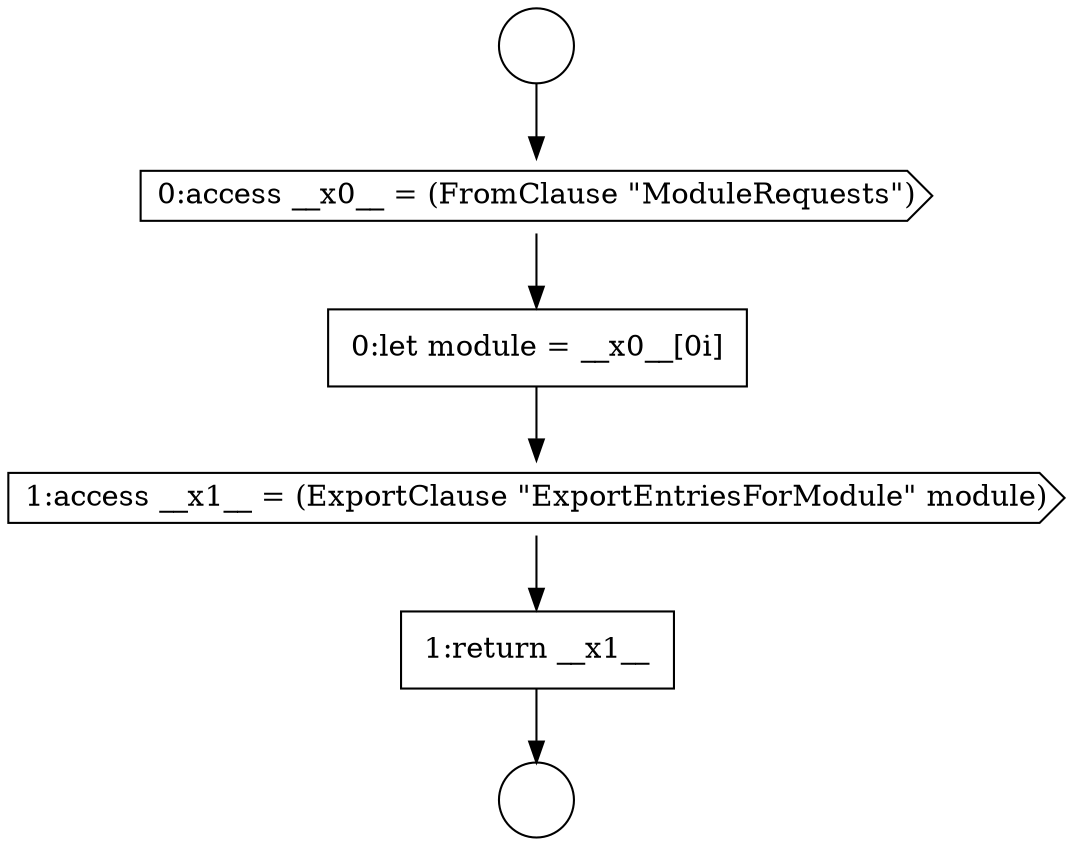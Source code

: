 digraph {
  node9805 [shape=circle label=" " color="black" fillcolor="white" style=filled]
  node9804 [shape=circle label=" " color="black" fillcolor="white" style=filled]
  node9808 [shape=cds, label=<<font color="black">1:access __x1__ = (ExportClause &quot;ExportEntriesForModule&quot; module)</font>> color="black" fillcolor="white" style=filled]
  node9806 [shape=cds, label=<<font color="black">0:access __x0__ = (FromClause &quot;ModuleRequests&quot;)</font>> color="black" fillcolor="white" style=filled]
  node9809 [shape=none, margin=0, label=<<font color="black">
    <table border="0" cellborder="1" cellspacing="0" cellpadding="10">
      <tr><td align="left">1:return __x1__</td></tr>
    </table>
  </font>> color="black" fillcolor="white" style=filled]
  node9807 [shape=none, margin=0, label=<<font color="black">
    <table border="0" cellborder="1" cellspacing="0" cellpadding="10">
      <tr><td align="left">0:let module = __x0__[0i]</td></tr>
    </table>
  </font>> color="black" fillcolor="white" style=filled]
  node9804 -> node9806 [ color="black"]
  node9809 -> node9805 [ color="black"]
  node9807 -> node9808 [ color="black"]
  node9806 -> node9807 [ color="black"]
  node9808 -> node9809 [ color="black"]
}
